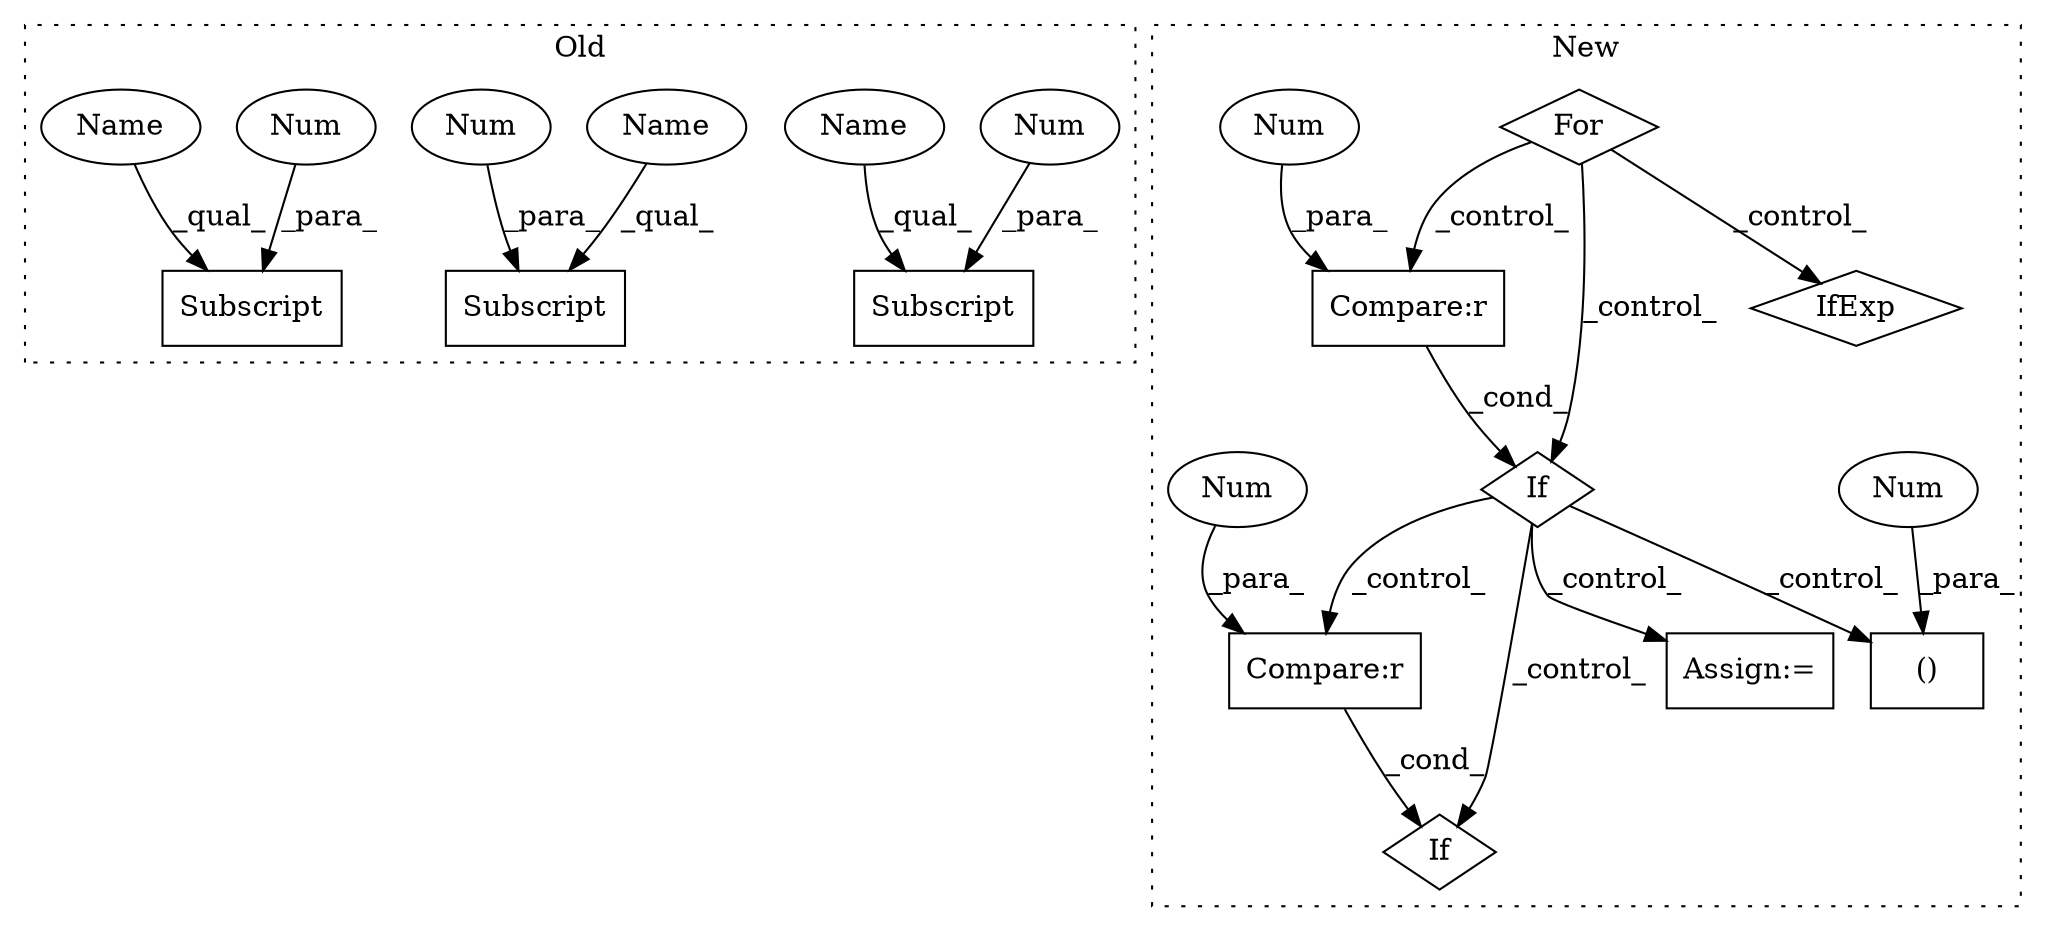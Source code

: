 digraph G {
subgraph cluster0 {
1 [label="Subscript" a="63" s="4154,0" l="4,0" shape="box"];
3 [label="Num" a="76" s="4156" l="1" shape="ellipse"];
4 [label="Subscript" a="63" s="4082,0" l="4,0" shape="box"];
5 [label="Num" a="76" s="4084" l="1" shape="ellipse"];
6 [label="Subscript" a="63" s="4125,0" l="4,0" shape="box"];
7 [label="Num" a="76" s="4127" l="1" shape="ellipse"];
18 [label="Name" a="87" s="4154" l="1" shape="ellipse"];
19 [label="Name" a="87" s="4082" l="1" shape="ellipse"];
20 [label="Name" a="87" s="4125" l="1" shape="ellipse"];
label = "Old";
style="dotted";
}
subgraph cluster1 {
2 [label="IfExp" a="51" s="3822,3828" l="4,6" shape="diamond"];
8 [label="For" a="107" s="3744,3767" l="4,18" shape="diamond"];
9 [label="Assign:=" a="68" s="4111" l="3" shape="box"];
10 [label="()" a="54" s="4134" l="3" shape="box"];
11 [label="Num" a="76" s="4136" l="1" shape="ellipse"];
12 [label="If" a="96" s="4174,4181" l="0,22" shape="diamond"];
13 [label="Compare:r" a="40" s="4072" l="7" shape="box"];
14 [label="Num" a="76" s="4078" l="1" shape="ellipse"];
15 [label="If" a="96" s="4069,4079" l="3,22" shape="diamond"];
16 [label="Compare:r" a="40" s="4174" l="7" shape="box"];
17 [label="Num" a="76" s="4180" l="1" shape="ellipse"];
label = "New";
style="dotted";
}
3 -> 1 [label="_para_"];
5 -> 4 [label="_para_"];
7 -> 6 [label="_para_"];
8 -> 2 [label="_control_"];
8 -> 15 [label="_control_"];
8 -> 13 [label="_control_"];
11 -> 10 [label="_para_"];
13 -> 15 [label="_cond_"];
14 -> 13 [label="_para_"];
15 -> 9 [label="_control_"];
15 -> 12 [label="_control_"];
15 -> 16 [label="_control_"];
15 -> 10 [label="_control_"];
16 -> 12 [label="_cond_"];
17 -> 16 [label="_para_"];
18 -> 1 [label="_qual_"];
19 -> 4 [label="_qual_"];
20 -> 6 [label="_qual_"];
}